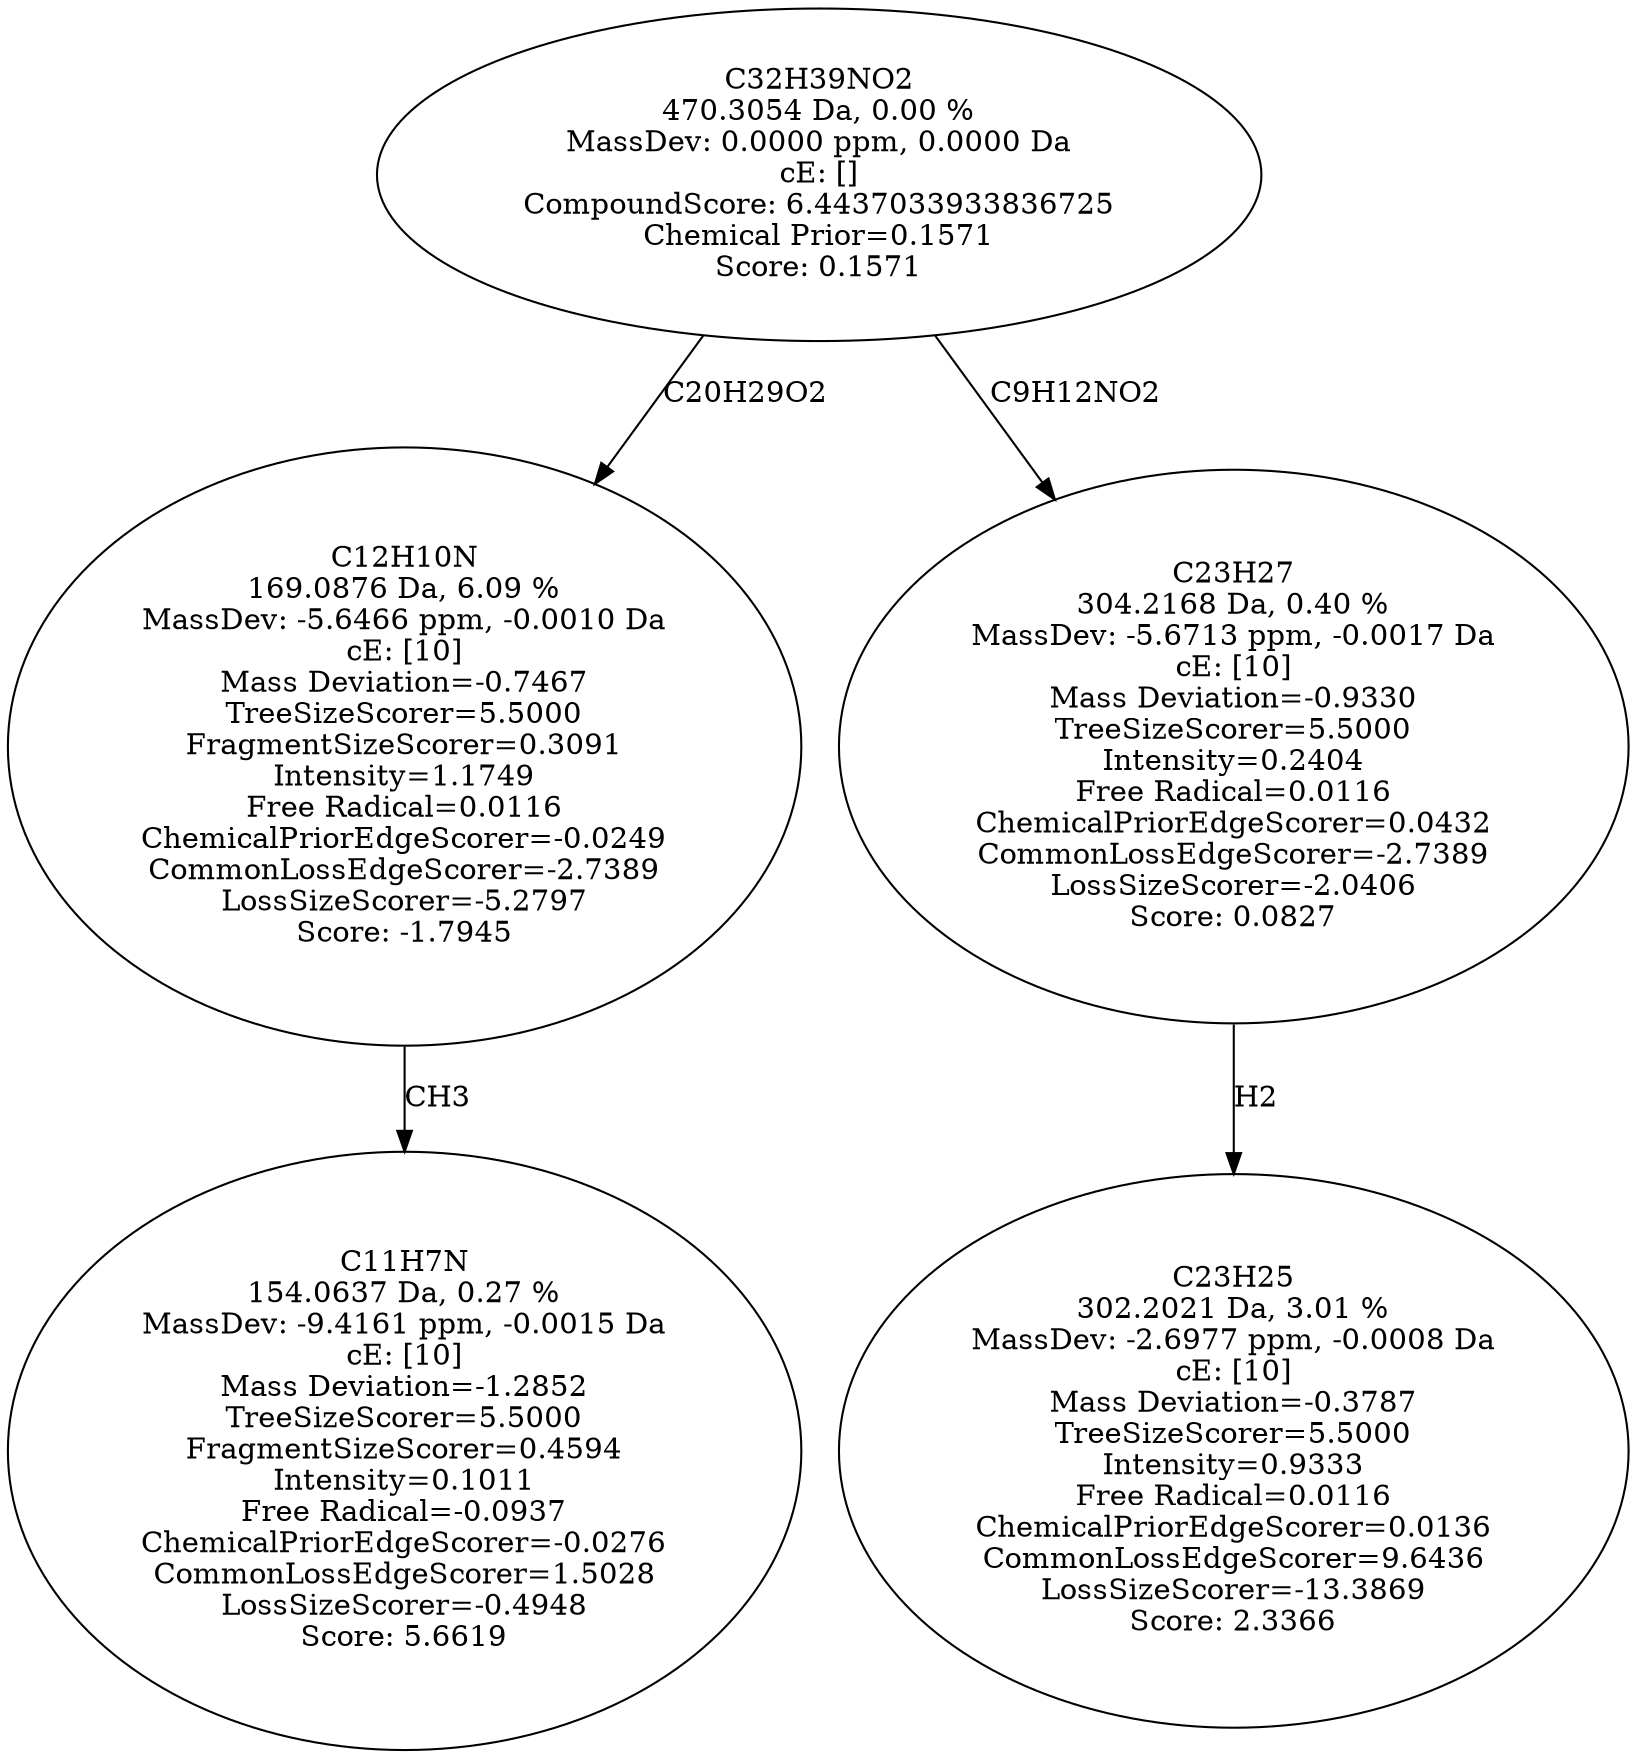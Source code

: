 strict digraph {
v1 [label="C11H7N\n154.0637 Da, 0.27 %\nMassDev: -9.4161 ppm, -0.0015 Da\ncE: [10]\nMass Deviation=-1.2852\nTreeSizeScorer=5.5000\nFragmentSizeScorer=0.4594\nIntensity=0.1011\nFree Radical=-0.0937\nChemicalPriorEdgeScorer=-0.0276\nCommonLossEdgeScorer=1.5028\nLossSizeScorer=-0.4948\nScore: 5.6619"];
v2 [label="C12H10N\n169.0876 Da, 6.09 %\nMassDev: -5.6466 ppm, -0.0010 Da\ncE: [10]\nMass Deviation=-0.7467\nTreeSizeScorer=5.5000\nFragmentSizeScorer=0.3091\nIntensity=1.1749\nFree Radical=0.0116\nChemicalPriorEdgeScorer=-0.0249\nCommonLossEdgeScorer=-2.7389\nLossSizeScorer=-5.2797\nScore: -1.7945"];
v3 [label="C23H25\n302.2021 Da, 3.01 %\nMassDev: -2.6977 ppm, -0.0008 Da\ncE: [10]\nMass Deviation=-0.3787\nTreeSizeScorer=5.5000\nIntensity=0.9333\nFree Radical=0.0116\nChemicalPriorEdgeScorer=0.0136\nCommonLossEdgeScorer=9.6436\nLossSizeScorer=-13.3869\nScore: 2.3366"];
v4 [label="C23H27\n304.2168 Da, 0.40 %\nMassDev: -5.6713 ppm, -0.0017 Da\ncE: [10]\nMass Deviation=-0.9330\nTreeSizeScorer=5.5000\nIntensity=0.2404\nFree Radical=0.0116\nChemicalPriorEdgeScorer=0.0432\nCommonLossEdgeScorer=-2.7389\nLossSizeScorer=-2.0406\nScore: 0.0827"];
v5 [label="C32H39NO2\n470.3054 Da, 0.00 %\nMassDev: 0.0000 ppm, 0.0000 Da\ncE: []\nCompoundScore: 6.4437033933836725\nChemical Prior=0.1571\nScore: 0.1571"];
v2 -> v1 [label="CH3"];
v5 -> v2 [label="C20H29O2"];
v4 -> v3 [label="H2"];
v5 -> v4 [label="C9H12NO2"];
}